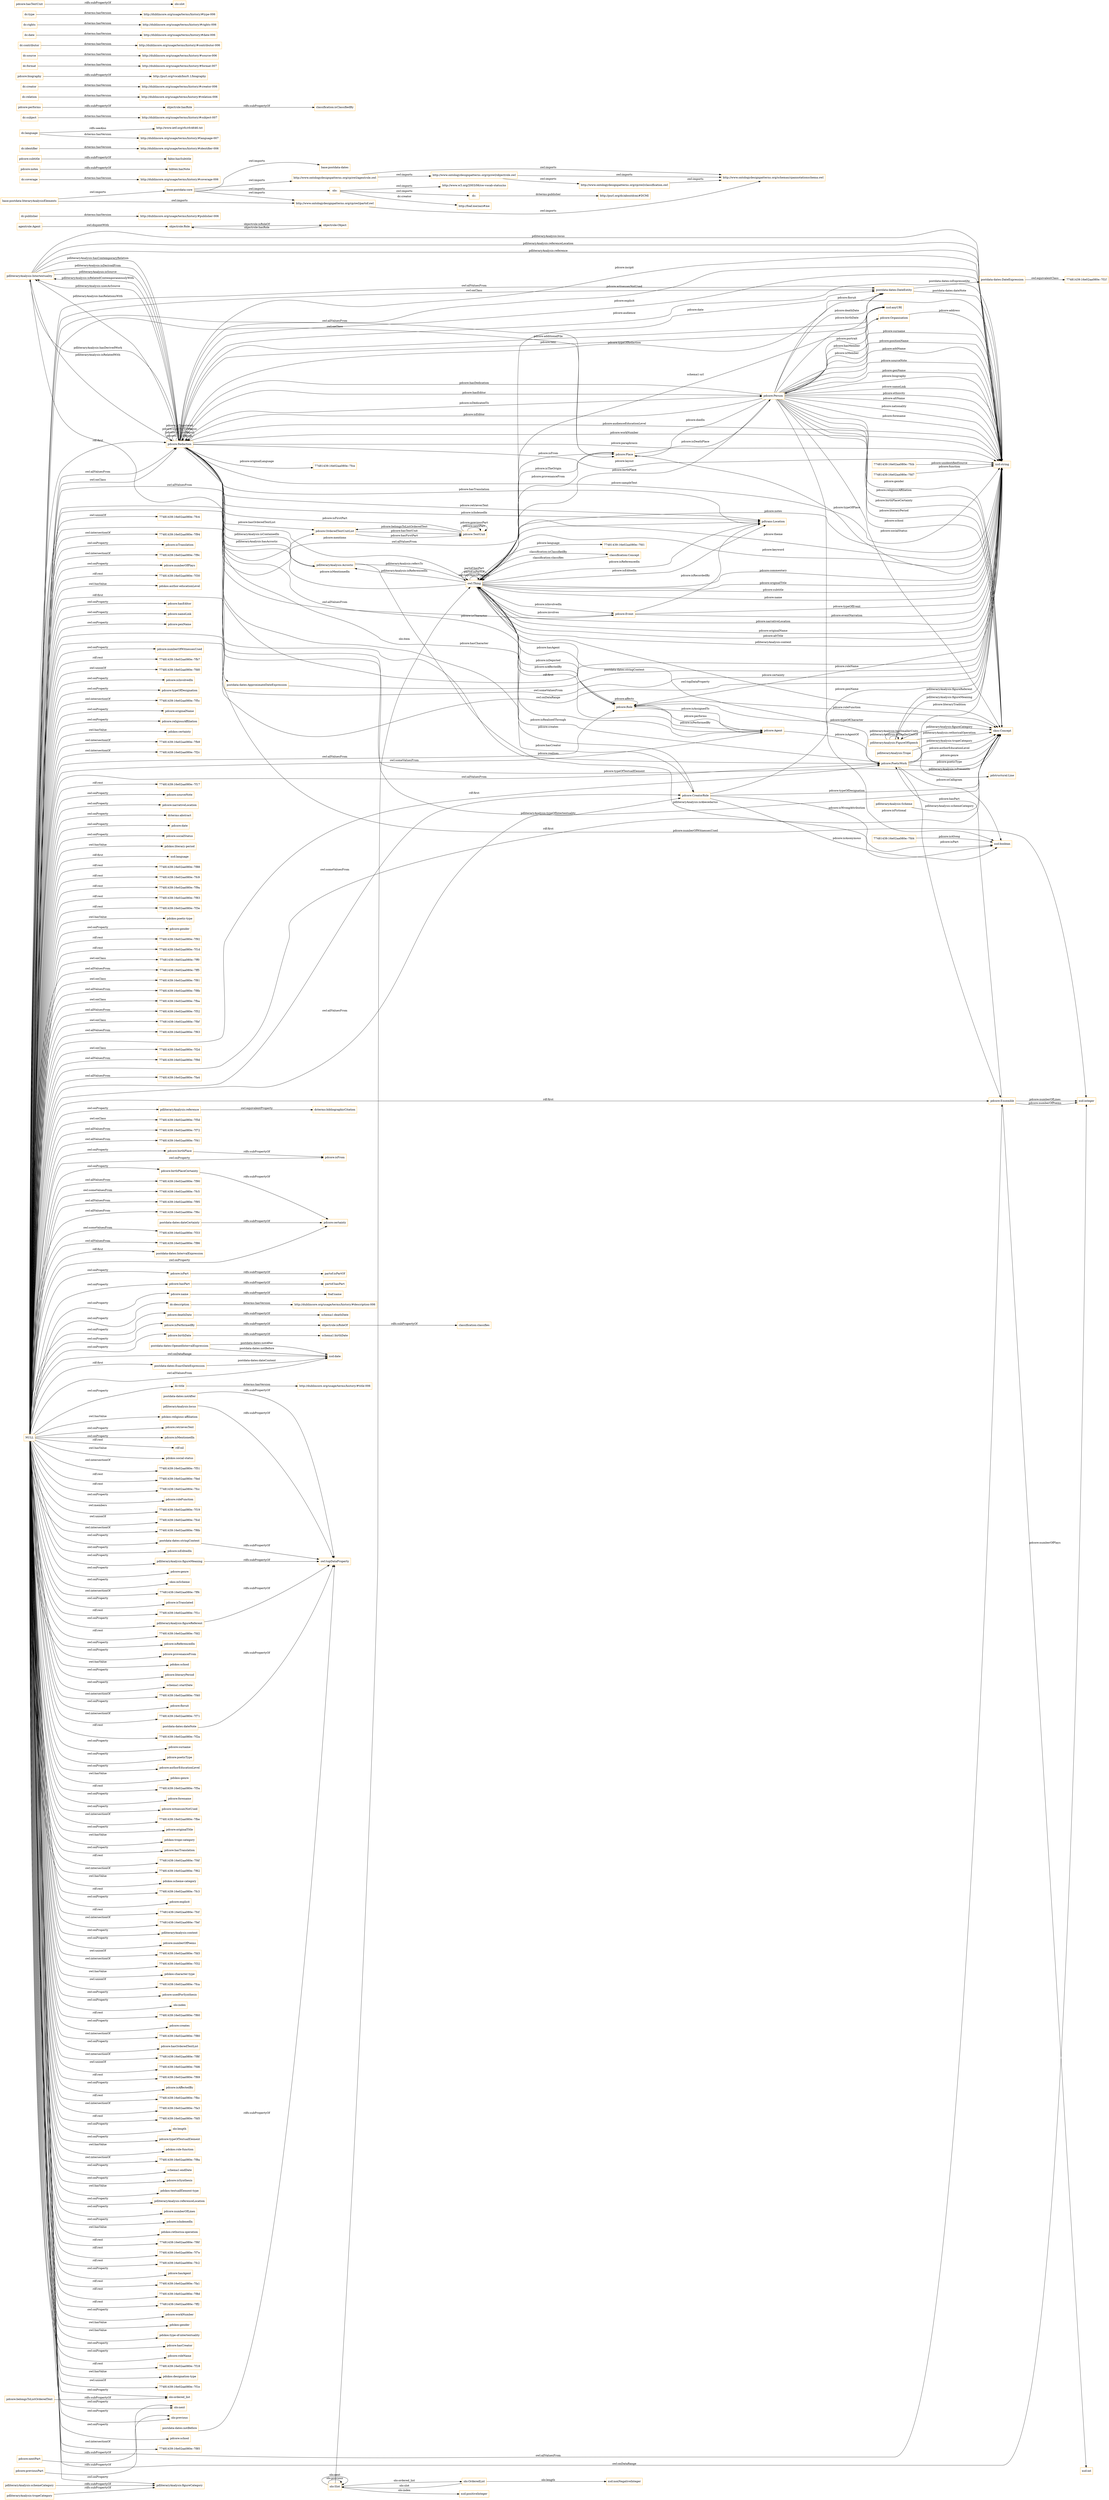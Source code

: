 digraph ar2dtool_diagram { 
rankdir=LR;
size="1501"
node [shape = rectangle, color="orange"]; "pdliteraryAnalysis:Intertextuality" "pdliteraryAnalysis:Trope" "77481439:16e02aa080e:-7ff0" "pdstructural:Line" "77481439:16e02aa080e:-7ff5" "pdliteraryAnalysis:Scheme" "pdliteraryAnalysis:Acrostic" "pdliteraryAnalysis:FigureOfSpeech" "pdcore:Role" "77481439:16e02aa080e:-7f81" "pdcore:OrderedTextUnitList" "77481439:16e02aa080e:-7f8b" "77481439:16e02aa080e:-7fba" "77481439:16e02aa080e:-7f52" "77481439:16e02aa080e:-7fbf" "agentrole:Agent" "77481439:16e02aa080e:-7f63" "pdcore:Agent" "77481439:16e02aa080e:-7f2d" "pdcore:CreatorRole" "pdcore:Person" "pdcore:Organisation" "77481439:16e02aa080e:-7f9d" "77481439:16e02aa080e:-7fd7" "77481439:16e02aa080e:-7fcb" "pdcore:Redaction" "pdcore:Ensemble" "77481439:16e02aa080e:-7fa4" "pdcore:TextUnit" "skos:Concept" "pdcore:Place" "postdata-dates:DateEntity" "77481439:16e02aa080e:-7f5d" "77481439:16e02aa080e:-7f72" "77481439:16e02aa080e:-7f41" "pdcore:Event" "pdtrans:Location" "77481439:16e02aa080e:-7f90" "77481439:16e02aa080e:-7fd4" "77481439:16e02aa080e:-7fc5" "77481439:16e02aa080e:-7f95" "77481439:16e02aa080e:-7f6c" "pdcore:PoeticWork" "77481439:16e02aa080e:-7f33" "77481439:16e02aa080e:-7f86" "owl:Thing" "objectrole:Role" "objectrole:Object" "olo:Slot" "olo:OrderedList" "postdata-dates:OpenedIntervalExpression" "77481439:16e02aa080e:-7f1f" "postdata-dates:IntervalExpression" "postdata-dates:ExactDateExpression" "postdata-dates:DateExpression" "postdata-dates:ApproximateDateExpression" "classification:Concept" ; /*classes style*/
	"pdliteraryAnalysis:reference" -> "dcterms:bibliographicCitation" [ label = "owl:equivalentProperty" ];
	"objectrole:isRoleOf" -> "classification:classifies" [ label = "rdfs:subPropertyOf" ];
	"dc:publisher" -> "http://dublincore.org/usage/terms/history/#publisher-006" [ label = "dcterms:hasVersion" ];
	"pdcore:birthPlace" -> "pdcore:isFrom" [ label = "rdfs:subPropertyOf" ];
	"http://www.ontologydesignpatterns.org/cp/owl/classification.owl" -> "http://www.ontologydesignpatterns.org/schemas/cpannotationschema.owl" [ label = "owl:imports" ];
	"pdcore:birthPlaceCertainty" -> "pdcore:certainty" [ label = "rdfs:subPropertyOf" ];
	"dc:coverage" -> "http://dublincore.org/usage/terms/history/#coverage-006" [ label = "dcterms:hasVersion" ];
	"pdcore:notes" -> "bibtex:hasNote" [ label = "rdfs:subPropertyOf" ];
	"http://www.ontologydesignpatterns.org/cp/owl/agentrole.owl" -> "http://www.ontologydesignpatterns.org/cp/owl/objectrole.owl" [ label = "owl:imports" ];
	"http://www.ontologydesignpatterns.org/cp/owl/agentrole.owl" -> "http://www.ontologydesignpatterns.org/schemas/cpannotationschema.owl" [ label = "owl:imports" ];
	"pdcore:subtitle" -> "fabio:hasSubtitle" [ label = "rdfs:subPropertyOf" ];
	"olo:" -> "http://www.w3.org/2003/06/sw-vocab-status/ns" [ label = "owl:imports" ];
	"olo:" -> "dc:" [ label = "owl:imports" ];
	"olo:" -> "http://foaf.me/zazi#me" [ label = "dc:creator" ];
	"dc:identifier" -> "http://dublincore.org/usage/terms/history/#identifier-006" [ label = "dcterms:hasVersion" ];
	"dc:language" -> "http://www.ietf.org/rfc/rfc4646.txt" [ label = "rdfs:seeAlso" ];
	"dc:language" -> "http://dublincore.org/usage/terms/history/#language-007" [ label = "dcterms:hasVersion" ];
	"pdcore:belongsToListOrderedText" -> "olo:ordered_list" [ label = "rdfs:subPropertyOf" ];
	"pdcore:isPart" -> "partof:isPartOf" [ label = "rdfs:subPropertyOf" ];
	"postdata-dates:dateCertainty" -> "pdcore:certainty" [ label = "rdfs:subPropertyOf" ];
	"dc:subject" -> "http://dublincore.org/usage/terms/history/#subject-007" [ label = "dcterms:hasVersion" ];
	"postdata-dates:notBefore" -> "owl:topDataProperty" [ label = "rdfs:subPropertyOf" ];
	"pdcore:performs" -> "objectrole:hasRole" [ label = "rdfs:subPropertyOf" ];
	"http://www.ontologydesignpatterns.org/cp/owl/objectrole.owl" -> "http://www.ontologydesignpatterns.org/cp/owl/classification.owl" [ label = "owl:imports" ];
	"http://www.ontologydesignpatterns.org/cp/owl/objectrole.owl" -> "http://www.ontologydesignpatterns.org/schemas/cpannotationschema.owl" [ label = "owl:imports" ];
	"dc:relation" -> "http://dublincore.org/usage/terms/history/#relation-006" [ label = "dcterms:hasVersion" ];
	"dc:creator" -> "http://dublincore.org/usage/terms/history/#creator-006" [ label = "dcterms:hasVersion" ];
	"pdcore:biography" -> "http://purl.org/vocab/bio/0.1/biography" [ label = "rdfs:subPropertyOf" ];
	"dc:format" -> "http://dublincore.org/usage/terms/history/#format-007" [ label = "dcterms:hasVersion" ];
	"pdcore:hasPart" -> "partof:hasPart" [ label = "rdfs:subPropertyOf" ];
	"pdcore:nextPart" -> "olo:next" [ label = "rdfs:subPropertyOf" ];
	"pdliteraryAnalysis:locus" -> "owl:topDataProperty" [ label = "rdfs:subPropertyOf" ];
	"pdcore:name" -> "foaf:name" [ label = "rdfs:subPropertyOf" ];
	"postdata-dates:dateNote" -> "owl:topDataProperty" [ label = "rdfs:subPropertyOf" ];
	"pdliteraryAnalysis:schemeCategory" -> "pdliteraryAnalysis:figureCategory" [ label = "rdfs:subPropertyOf" ];
	"dc:description" -> "http://dublincore.org/usage/terms/history/#description-006" [ label = "dcterms:hasVersion" ];
	"dc:source" -> "http://dublincore.org/usage/terms/history/#source-006" [ label = "dcterms:hasVersion" ];
	"base:postdata-literaryAnalysisElements" -> "base:postdata-core" [ label = "owl:imports" ];
	"base:postdata-literaryAnalysisElements" -> "http://www.ontologydesignpatterns.org/cp/owl/partof.owl" [ label = "owl:imports" ];
	"postdata-dates:notAfter" -> "owl:topDataProperty" [ label = "rdfs:subPropertyOf" ];
	"pdcore:deathDate" -> "schema1:deathDate" [ label = "rdfs:subPropertyOf" ];
	"pdcore:isPerformedBy" -> "objectrole:isRoleOf" [ label = "rdfs:subPropertyOf" ];
	"pdliteraryAnalysis:figureMeaning" -> "owl:topDataProperty" [ label = "rdfs:subPropertyOf" ];
	"agentrole:Agent" -> "objectrole:Role" [ label = "owl:disjointWith" ];
	"postdata-dates:DateExpression" -> "77481439:16e02aa080e:-7f1f" [ label = "owl:equivalentClass" ];
	"objectrole:hasRole" -> "classification:isClassifiedBy" [ label = "rdfs:subPropertyOf" ];
	"dc:contributor" -> "http://dublincore.org/usage/terms/history/#contributor-006" [ label = "dcterms:hasVersion" ];
	"base:postdata-core" -> "base:postdata-dates" [ label = "owl:imports" ];
	"base:postdata-core" -> "http://www.ontologydesignpatterns.org/cp/owl/partof.owl" [ label = "owl:imports" ];
	"base:postdata-core" -> "http://www.ontologydesignpatterns.org/cp/owl/agentrole.owl" [ label = "owl:imports" ];
	"base:postdata-core" -> "olo:" [ label = "owl:imports" ];
	"dc:date" -> "http://dublincore.org/usage/terms/history/#date-006" [ label = "dcterms:hasVersion" ];
	"dc:rights" -> "http://dublincore.org/usage/terms/history/#rights-006" [ label = "dcterms:hasVersion" ];
	"postdata-dates:stringContent" -> "owl:topDataProperty" [ label = "rdfs:subPropertyOf" ];
	"NULL" -> "pdcore:birthPlace" [ label = "owl:onProperty" ];
	"NULL" -> "pdskos:religious-affiliation" [ label = "owl:hasValue" ];
	"NULL" -> "pdcore:PoeticWork" [ label = "owl:allValuesFrom" ];
	"NULL" -> "pdcore:CreatorRole" [ label = "owl:someValuesFrom" ];
	"NULL" -> "pdcore:retrievesText" [ label = "owl:onProperty" ];
	"NULL" -> "77481439:16e02aa080e:-7f52" [ label = "owl:allValuesFrom" ];
	"NULL" -> "pdcore:PoeticWork" [ label = "rdf:first" ];
	"NULL" -> "pdcore:isMentionedIn" [ label = "owl:onProperty" ];
	"NULL" -> "pdcore:birthDate" [ label = "owl:onProperty" ];
	"NULL" -> "rdf:nil" [ label = "rdf:rest" ];
	"NULL" -> "pdskos:social-status" [ label = "owl:hasValue" ];
	"NULL" -> "77481439:16e02aa080e:-7f51" [ label = "owl:intersectionOf" ];
	"NULL" -> "pdcore:birthPlaceCertainty" [ label = "owl:onProperty" ];
	"NULL" -> "postdata-dates:IntervalExpression" [ label = "rdf:first" ];
	"NULL" -> "pdliteraryAnalysis:reference" [ label = "owl:onProperty" ];
	"NULL" -> "77481439:16e02aa080e:-7fed" [ label = "rdf:rest" ];
	"NULL" -> "77481439:16e02aa080e:-7fcc" [ label = "rdf:rest" ];
	"NULL" -> "pdcore:roleFunction" [ label = "owl:onProperty" ];
	"NULL" -> "olo:ordered_list" [ label = "owl:onProperty" ];
	"NULL" -> "77481439:16e02aa080e:-7f19" [ label = "owl:members" ];
	"NULL" -> "77481439:16e02aa080e:-7fcd" [ label = "owl:unionOf" ];
	"NULL" -> "77481439:16e02aa080e:-7f6b" [ label = "owl:intersectionOf" ];
	"NULL" -> "xsd:date" [ label = "owl:allValuesFrom" ];
	"NULL" -> "pdcore:Role" [ label = "owl:allValuesFrom" ];
	"NULL" -> "77481439:16e02aa080e:-7fa4" [ label = "owl:allValuesFrom" ];
	"NULL" -> "pdcore:isEditedIn" [ label = "owl:onProperty" ];
	"NULL" -> "pdcore:genre" [ label = "owl:onProperty" ];
	"NULL" -> "skos:inScheme" [ label = "owl:onProperty" ];
	"NULL" -> "pdcore:OrderedTextUnitList" [ label = "owl:allValuesFrom" ];
	"NULL" -> "77481439:16e02aa080e:-7ff4" [ label = "owl:intersectionOf" ];
	"NULL" -> "pdcore:CreatorRole" [ label = "owl:allValuesFrom" ];
	"NULL" -> "pdcore:isTranslated" [ label = "owl:onProperty" ];
	"NULL" -> "postdata-dates:DateEntity" [ label = "owl:onClass" ];
	"NULL" -> "pdcore:Ensemble" [ label = "owl:allValuesFrom" ];
	"NULL" -> "77481439:16e02aa080e:-7fba" [ label = "owl:onClass" ];
	"NULL" -> "77481439:16e02aa080e:-7f1c" [ label = "rdf:rest" ];
	"NULL" -> "dc:title" [ label = "owl:onProperty" ];
	"NULL" -> "77481439:16e02aa080e:-7fd2" [ label = "rdf:rest" ];
	"NULL" -> "77481439:16e02aa080e:-7f8b" [ label = "owl:allValuesFrom" ];
	"NULL" -> "pdcore:isReferencedIn" [ label = "owl:onProperty" ];
	"NULL" -> "pdcore:Agent" [ label = "owl:someValuesFrom" ];
	"NULL" -> "postdata-dates:ExactDateExpression" [ label = "rdf:first" ];
	"NULL" -> "pdcore:provenanceFrom" [ label = "owl:onProperty" ];
	"NULL" -> "pdskos:school" [ label = "owl:hasValue" ];
	"NULL" -> "skos:Concept" [ label = "rdf:first" ];
	"NULL" -> "pdcore:literaryPeriod" [ label = "owl:onProperty" ];
	"NULL" -> "schema1:startDate" [ label = "owl:onProperty" ];
	"NULL" -> "xsd:string" [ label = "owl:someValuesFrom" ];
	"NULL" -> "77481439:16e02aa080e:-7f40" [ label = "owl:intersectionOf" ];
	"NULL" -> "pdcore:floruit" [ label = "owl:onProperty" ];
	"NULL" -> "77481439:16e02aa080e:-7f71" [ label = "owl:intersectionOf" ];
	"NULL" -> "77481439:16e02aa080e:-7f2a" [ label = "rdf:rest" ];
	"NULL" -> "pdcore:surname" [ label = "owl:onProperty" ];
	"NULL" -> "xsd:string" [ label = "owl:onDataRange" ];
	"NULL" -> "pdcore:poeticType" [ label = "owl:onProperty" ];
	"NULL" -> "pdcore:authorEducationLevel" [ label = "owl:onProperty" ];
	"NULL" -> "pdskos:genre" [ label = "owl:hasValue" ];
	"NULL" -> "77481439:16e02aa080e:-7f5a" [ label = "rdf:rest" ];
	"NULL" -> "pdcore:forename" [ label = "owl:onProperty" ];
	"NULL" -> "77481439:16e02aa080e:-7f81" [ label = "owl:onClass" ];
	"NULL" -> "pdcore:name" [ label = "owl:onProperty" ];
	"NULL" -> "pdcore:witnessesNotUsed" [ label = "owl:onProperty" ];
	"NULL" -> "77481439:16e02aa080e:-7fbe" [ label = "owl:intersectionOf" ];
	"NULL" -> "77481439:16e02aa080e:-7f41" [ label = "owl:allValuesFrom" ];
	"NULL" -> "pdcore:originalTitle" [ label = "owl:onProperty" ];
	"NULL" -> "pdskos:trope-category" [ label = "owl:hasValue" ];
	"NULL" -> "pdcore:hasTranslation" [ label = "owl:onProperty" ];
	"NULL" -> "77481439:16e02aa080e:-7f4f" [ label = "rdf:rest" ];
	"NULL" -> "77481439:16e02aa080e:-7f62" [ label = "owl:intersectionOf" ];
	"NULL" -> "pdskos:scheme-category" [ label = "owl:hasValue" ];
	"NULL" -> "pdcore:Redaction" [ label = "owl:allValuesFrom" ];
	"NULL" -> "pdcore:isPart" [ label = "owl:onProperty" ];
	"NULL" -> "77481439:16e02aa080e:-7fc3" [ label = "rdf:rest" ];
	"NULL" -> "77481439:16e02aa080e:-7f63" [ label = "owl:allValuesFrom" ];
	"NULL" -> "pdliteraryAnalysis:figureMeaning" [ label = "owl:onProperty" ];
	"NULL" -> "pdcore:explicit" [ label = "owl:onProperty" ];
	"NULL" -> "77481439:16e02aa080e:-7fcf" [ label = "rdf:rest" ];
	"NULL" -> "77481439:16e02aa080e:-7fef" [ label = "owl:intersectionOf" ];
	"NULL" -> "pdliteraryAnalysis:content" [ label = "owl:onProperty" ];
	"NULL" -> "77481439:16e02aa080e:-7f72" [ label = "owl:allValuesFrom" ];
	"NULL" -> "pdcore:numberOfPoems" [ label = "owl:onProperty" ];
	"NULL" -> "77481439:16e02aa080e:-7fd3" [ label = "owl:unionOf" ];
	"NULL" -> "77481439:16e02aa080e:-7f32" [ label = "owl:intersectionOf" ];
	"NULL" -> "pdskos:character-type" [ label = "owl:hasValue" ];
	"NULL" -> "pdcore:isPerformedBy" [ label = "owl:onProperty" ];
	"NULL" -> "77481439:16e02aa080e:-7fca" [ label = "owl:unionOf" ];
	"NULL" -> "pdcore:usedForSynthesis" [ label = "owl:onProperty" ];
	"NULL" -> "olo:index" [ label = "owl:onProperty" ];
	"NULL" -> "olo:previous" [ label = "owl:onProperty" ];
	"NULL" -> "77481439:16e02aa080e:-7f6c" [ label = "owl:allValuesFrom" ];
	"NULL" -> "77481439:16e02aa080e:-7ff5" [ label = "owl:allValuesFrom" ];
	"NULL" -> "77481439:16e02aa080e:-7f9d" [ label = "owl:allValuesFrom" ];
	"NULL" -> "77481439:16e02aa080e:-7f60" [ label = "rdf:rest" ];
	"NULL" -> "pdcore:creates" [ label = "owl:onProperty" ];
	"NULL" -> "77481439:16e02aa080e:-7f80" [ label = "owl:intersectionOf" ];
	"NULL" -> "pdcore:hasOrderedTextList" [ label = "owl:onProperty" ];
	"NULL" -> "xsd:date" [ label = "owl:onDataRange" ];
	"NULL" -> "77481439:16e02aa080e:-7f8f" [ label = "owl:intersectionOf" ];
	"NULL" -> "77481439:16e02aa080e:-7fd6" [ label = "owl:unionOf" ];
	"NULL" -> "77481439:16e02aa080e:-7f69" [ label = "rdf:rest" ];
	"NULL" -> "pdcore:isAffectedBy" [ label = "owl:onProperty" ];
	"NULL" -> "77481439:16e02aa080e:-7fbc" [ label = "rdf:rest" ];
	"NULL" -> "77481439:16e02aa080e:-7fa3" [ label = "owl:intersectionOf" ];
	"NULL" -> "xsd:string" [ label = "rdf:first" ];
	"NULL" -> "77481439:16e02aa080e:-7fd5" [ label = "rdf:rest" ];
	"NULL" -> "olo:length" [ label = "owl:onProperty" ];
	"NULL" -> "pdcore:typeOfTextualElement" [ label = "owl:onProperty" ];
	"NULL" -> "77481439:16e02aa080e:-7f86" [ label = "owl:allValuesFrom" ];
	"NULL" -> "pdskos:role-function" [ label = "owl:hasValue" ];
	"NULL" -> "77481439:16e02aa080e:-7f8a" [ label = "owl:intersectionOf" ];
	"NULL" -> "schema1:endDate" [ label = "owl:onProperty" ];
	"NULL" -> "pdcore:isSynthesis" [ label = "owl:onProperty" ];
	"NULL" -> "pdskos:textualElement-type" [ label = "owl:hasValue" ];
	"NULL" -> "pdliteraryAnalysis:referenceLocation" [ label = "owl:onProperty" ];
	"NULL" -> "pdcore:numberOfLines" [ label = "owl:onProperty" ];
	"NULL" -> "77481439:16e02aa080e:-7f90" [ label = "owl:allValuesFrom" ];
	"NULL" -> "77481439:16e02aa080e:-7fbf" [ label = "owl:onClass" ];
	"NULL" -> "pdcore:isIndexedIn" [ label = "owl:onProperty" ];
	"NULL" -> "pdskos:rethorica-operation" [ label = "owl:hasValue" ];
	"NULL" -> "77481439:16e02aa080e:-7f6f" [ label = "rdf:rest" ];
	"NULL" -> "77481439:16e02aa080e:-7f7e" [ label = "rdf:rest" ];
	"NULL" -> "77481439:16e02aa080e:-7fc2" [ label = "rdf:rest" ];
	"NULL" -> "77481439:16e02aa080e:-7f2d" [ label = "owl:onClass" ];
	"NULL" -> "pdcore:hasAgent" [ label = "owl:onProperty" ];
	"NULL" -> "77481439:16e02aa080e:-7fa1" [ label = "rdf:rest" ];
	"NULL" -> "77481439:16e02aa080e:-7f8d" [ label = "rdf:rest" ];
	"NULL" -> "77481439:16e02aa080e:-7ff2" [ label = "rdf:rest" ];
	"NULL" -> "pdcore:workNumber" [ label = "owl:onProperty" ];
	"NULL" -> "pdskos:gender" [ label = "owl:hasValue" ];
	"NULL" -> "pdskos:type-of-intertextuality" [ label = "owl:hasValue" ];
	"NULL" -> "pdcore:hasCreator" [ label = "owl:onProperty" ];
	"NULL" -> "pdcore:roleName" [ label = "owl:onProperty" ];
	"NULL" -> "77481439:16e02aa080e:-7f18" [ label = "rdf:rest" ];
	"NULL" -> "pdskos:designation-type" [ label = "owl:hasValue" ];
	"NULL" -> "pdcore:deathDate" [ label = "owl:onProperty" ];
	"NULL" -> "77481439:16e02aa080e:-7f1e" [ label = "owl:unionOf" ];
	"NULL" -> "pdcore:isFrom" [ label = "owl:onProperty" ];
	"NULL" -> "dc:description" [ label = "owl:onProperty" ];
	"NULL" -> "pdcore:Redaction" [ label = "owl:onClass" ];
	"NULL" -> "pdcore:school" [ label = "owl:onProperty" ];
	"NULL" -> "77481439:16e02aa080e:-7f85" [ label = "owl:intersectionOf" ];
	"NULL" -> "xsd:integer" [ label = "owl:onDataRange" ];
	"NULL" -> "77481439:16e02aa080e:-7fc4" [ label = "owl:unionOf" ];
	"NULL" -> "pdliteraryAnalysis:figureReferent" [ label = "owl:onProperty" ];
	"NULL" -> "77481439:16e02aa080e:-7f94" [ label = "owl:intersectionOf" ];
	"NULL" -> "77481439:16e02aa080e:-7f33" [ label = "owl:someValuesFrom" ];
	"NULL" -> "pdcore:isTranslation" [ label = "owl:onProperty" ];
	"NULL" -> "77481439:16e02aa080e:-7f9c" [ label = "owl:intersectionOf" ];
	"NULL" -> "pdcore:numberOfPlays" [ label = "owl:onProperty" ];
	"NULL" -> "pdcore:Place" [ label = "owl:onClass" ];
	"NULL" -> "77481439:16e02aa080e:-7f30" [ label = "rdf:rest" ];
	"NULL" -> "77481439:16e02aa080e:-7f5d" [ label = "owl:onClass" ];
	"NULL" -> "pdskos:author-educationLevel" [ label = "owl:hasValue" ];
	"NULL" -> "pdcore:hasEditor" [ label = "owl:onProperty" ];
	"NULL" -> "pdcore:nameLink" [ label = "owl:onProperty" ];
	"NULL" -> "pdcore:Ensemble" [ label = "rdf:first" ];
	"NULL" -> "pdcore:hasPart" [ label = "owl:onProperty" ];
	"NULL" -> "pdcore:penName" [ label = "owl:onProperty" ];
	"NULL" -> "pdcore:numberOfWitnessesUsed" [ label = "owl:onProperty" ];
	"NULL" -> "77481439:16e02aa080e:-7fb7" [ label = "rdf:rest" ];
	"NULL" -> "77481439:16e02aa080e:-7fd0" [ label = "owl:unionOf" ];
	"NULL" -> "pdcore:isInvolvedIn" [ label = "owl:onProperty" ];
	"NULL" -> "pdcore:typeOfDesignation" [ label = "owl:onProperty" ];
	"NULL" -> "pdtrans:Location" [ label = "owl:allValuesFrom" ];
	"NULL" -> "pdcore:Redaction" [ label = "rdf:first" ];
	"NULL" -> "77481439:16e02aa080e:-7ff0" [ label = "owl:onClass" ];
	"NULL" -> "77481439:16e02aa080e:-7f5c" [ label = "owl:intersectionOf" ];
	"NULL" -> "pdcore:originalName" [ label = "owl:onProperty" ];
	"NULL" -> "pdcore:religiousAffiliation" [ label = "owl:onProperty" ];
	"NULL" -> "olo:next" [ label = "owl:onProperty" ];
	"NULL" -> "pdskos:certainty" [ label = "owl:hasValue" ];
	"NULL" -> "77481439:16e02aa080e:-7fb9" [ label = "owl:intersectionOf" ];
	"NULL" -> "77481439:16e02aa080e:-7f2c" [ label = "owl:intersectionOf" ];
	"NULL" -> "77481439:16e02aa080e:-7f17" [ label = "rdf:rest" ];
	"NULL" -> "pdcore:sourceNote" [ label = "owl:onProperty" ];
	"NULL" -> "pdcore:narrativeLocation" [ label = "owl:onProperty" ];
	"NULL" -> "dcterms:abstract" [ label = "owl:onProperty" ];
	"NULL" -> "pdcore:certainty" [ label = "owl:onProperty" ];
	"NULL" -> "pdcore:date" [ label = "owl:onProperty" ];
	"NULL" -> "postdata-dates:ApproximateDateExpression" [ label = "rdf:first" ];
	"NULL" -> "pdcore:Place" [ label = "owl:allValuesFrom" ];
	"NULL" -> "pdcore:socialStatus" [ label = "owl:onProperty" ];
	"NULL" -> "pdskos:literary-period" [ label = "owl:hasValue" ];
	"NULL" -> "postdata-dates:DateEntity" [ label = "owl:allValuesFrom" ];
	"NULL" -> "77481439:16e02aa080e:-7fc5" [ label = "owl:someValuesFrom" ];
	"NULL" -> "xsd:language" [ label = "rdf:first" ];
	"NULL" -> "77481439:16e02aa080e:-7f88" [ label = "rdf:rest" ];
	"NULL" -> "77481439:16e02aa080e:-7fc9" [ label = "rdf:rest" ];
	"NULL" -> "77481439:16e02aa080e:-7f9a" [ label = "rdf:rest" ];
	"NULL" -> "77481439:16e02aa080e:-7f83" [ label = "rdf:rest" ];
	"NULL" -> "77481439:16e02aa080e:-7f95" [ label = "owl:allValuesFrom" ];
	"NULL" -> "postdata-dates:stringContent" [ label = "owl:onProperty" ];
	"NULL" -> "pdliteraryAnalysis:figureCategory" [ label = "owl:onProperty" ];
	"NULL" -> "77481439:16e02aa080e:-7f3e" [ label = "rdf:rest" ];
	"NULL" -> "pdskos:poetic-type" [ label = "owl:hasValue" ];
	"NULL" -> "pdcore:gender" [ label = "owl:onProperty" ];
	"NULL" -> "77481439:16e02aa080e:-7f92" [ label = "rdf:rest" ];
	"NULL" -> "pdcore:Event" [ label = "owl:allValuesFrom" ];
	"NULL" -> "77481439:16e02aa080e:-7f1d" [ label = "rdf:rest" ];
	"dc:" -> "http://purl.org/dc/aboutdcmi#DCMI" [ label = "dcterms:publisher" ];
	"dc:title" -> "http://dublincore.org/usage/terms/history/#title-006" [ label = "dcterms:hasVersion" ];
	"pdliteraryAnalysis:tropeCategory" -> "pdliteraryAnalysis:figureCategory" [ label = "rdfs:subPropertyOf" ];
	"dc:type" -> "http://dublincore.org/usage/terms/history/#type-006" [ label = "dcterms:hasVersion" ];
	"pdliteraryAnalysis:figureReferent" -> "owl:topDataProperty" [ label = "rdfs:subPropertyOf" ];
	"pdcore:previousPart" -> "olo:previous" [ label = "rdfs:subPropertyOf" ];
	"pdcore:hasTextUnit" -> "olo:slot" [ label = "rdfs:subPropertyOf" ];
	"pdcore:birthDate" -> "schema1:birthDate" [ label = "rdfs:subPropertyOf" ];
	"http://www.ontologydesignpatterns.org/cp/owl/partof.owl" -> "http://www.ontologydesignpatterns.org/schemas/cpannotationschema.owl" [ label = "owl:imports" ];
	"pdcore:Redaction" -> "owl:Thing" [ label = "pdcore:mentions" ];
	"pdliteraryAnalysis:Scheme" -> "skos:Concept" [ label = "pdliteraryAnalysis:schemeCategory" ];
	"pdcore:Person" -> "xsd:boolean" [ label = "pdcore:isFictional" ];
	"owl:Thing" -> "pdcore:Role" [ label = "pdcore:hasAgent" ];
	"pdliteraryAnalysis:Trope" -> "skos:Concept" [ label = "pdliteraryAnalysis:tropeCategory" ];
	"owl:Thing" -> "owl:Thing" [ label = "owl:topObjectProperty" ];
	"pdcore:Redaction" -> "pdliteraryAnalysis:Intertextuality" [ label = "pdliteraryAnalysis:isRelatedContemporaneouslyWith" ];
	"pdcore:Role" -> "pdcore:Agent" [ label = "pdcore:isPerformedBy" ];
	"pdcore:Redaction" -> "pdcore:Redaction" [ label = "pdcore:isSynthesis" ];
	"pdliteraryAnalysis:FigureOfSpeech" -> "skos:Concept" [ label = "pdliteraryAnalysis:rethoricalOperation" ];
	"pdliteraryAnalysis:FigureOfSpeech" -> "pdliteraryAnalysis:FigureOfSpeech" [ label = "pdliteraryAnalysis:isSmallerUnitOf" ];
	"owl:Thing" -> "xsd:string" [ label = "pdcore:narrativeLocation" ];
	"pdcore:CreatorRole" -> "xsd:string" [ label = "pdcore:penName" ];
	"pdcore:Ensemble" -> "xsd:integer" [ label = "pdcore:numberOfLines" ];
	"pdcore:Redaction" -> "pdcore:Redaction" [ label = "pdcore:isTranslation" ];
	"pdcore:Redaction" -> "xsd:string" [ label = "pdcore:audienceEducationLevel" ];
	"pdcore:Event" -> "xsd:string" [ label = "pdcore:eventNarration" ];
	"owl:Thing" -> "xsd:string" [ label = "pdcore:originalName" ];
	"pdcore:Redaction" -> "xsd:string" [ label = "pdcore:workNumber" ];
	"pdcore:OrderedTextUnitList" -> "pdcore:TextUnit" [ label = "pdcore:hasTextUnit" ];
	"pdcore:Redaction" -> "pdliteraryAnalysis:Intertextuality" [ label = "pdliteraryAnalysis:usesAsSource" ];
	"pdcore:Redaction" -> "pdcore:Person" [ label = "pdcore:hasEditor" ];
	"owl:Thing" -> "pdliteraryAnalysis:Acrostic" [ label = "pdliteraryAnalysis:isReferencedIn" ];
	"olo:Slot" -> "olo:Slot" [ label = "olo:previous" ];
	"pdcore:Person" -> "pdcore:Redaction" [ label = "pdcore:isEditor" ];
	"owl:Thing" -> "xsd:string" [ label = "pdcore:altTitle" ];
	"pdliteraryAnalysis:FigureOfSpeech" -> "xsd:string" [ label = "pdliteraryAnalysis:figureReferent" ];
	"pdcore:Person" -> "postdata-dates:DateEntity" [ label = "pdcore:floruit" ];
	"pdcore:Person" -> "xsd:string" [ label = "pdcore:surname" ];
	"postdata-dates:DateEntity" -> "postdata-dates:DateExpression" [ label = "postdata-dates:isExpressedAs" ];
	"pdcore:Person" -> "xsd:string" [ label = "pdcore:positionName" ];
	"pdcore:TextUnit" -> "pdcore:TextUnit" [ label = "pdcore:nextPart" ];
	"owl:Thing" -> "pdcore:Role" [ label = "pdcore:isAffectedBy" ];
	"owl:Thing" -> "pdcore:CreatorRole" [ label = "pdcore:hasCreator" ];
	"pdliteraryAnalysis:Acrostic" -> "owl:Thing" [ label = "pdliteraryAnalysis:refersTo" ];
	"classification:Concept" -> "owl:Thing" [ label = "classification:classifies" ];
	"pdcore:Redaction" -> "pdcore:Person" [ label = "pdcore:isDedicatedTo" ];
	"pdcore:Person" -> "pdcore:Redaction" [ label = "pdcore:hasDedication" ];
	"pdcore:Redaction" -> "xsd:string" [ label = "pdcore:paraphrasis" ];
	"owl:Thing" -> "pdtrans:Location" [ label = "pdcore:isEditedIn" ];
	"pdcore:Event" -> "xsd:string" [ label = "pdcore:typeOfEvent" ];
	"pdcore:TextUnit" -> "pdcore:TextUnit" [ label = "pdcore:previousPart" ];
	"postdata-dates:DateEntity" -> "xsd:string" [ label = "postdata-dates:dateNote" ];
	"owl:Thing" -> "xsd:string" [ label = "pdliteraryAnalysis:content" ];
	"pdcore:Person" -> "postdata-dates:DateEntity" [ label = "pdcore:deathDate" ];
	"pdcore:Role" -> "pdcore:Agent" [ label = "pdcore:isAssignedTo" ];
	"pdcore:Person" -> "owl:Thing" [ label = "pdcore:birthPlace" ];
	"pdcore:Role" -> "pdcore:Role" [ label = "pdcore:affects" ];
	"pdcore:Person" -> "xsd:string" [ label = "pdcore:addName" ];
	"postdata-dates:OpenedIntervalExpression" -> "xsd:date" [ label = "postdata-dates:notBefore" ];
	"pdcore:Event" -> "pdtrans:Location" [ label = "pdcore:isRecordedBy" ];
	"pdcore:Place" -> "owl:Thing" [ label = "pdcore:isTheOrigin" ];
	"pdliteraryAnalysis:Intertextuality" -> "pdcore:Redaction" [ label = "pdliteraryAnalysis:isRelatedWith" ];
	"pdcore:CreatorRole" -> "xsd:boolean" [ label = "pdcore:isAnonymous" ];
	"pdcore:Redaction" -> "pdcore:Agent" [ label = "pdcore:hasCharacter" ];
	"pdliteraryAnalysis:Intertextuality" -> "pdcore:Redaction" [ label = "pdliteraryAnalysis:hasContemporaryRelation" ];
	"pdcore:Redaction" -> "xsd:anyURI" [ label = "pdcore:text" ];
	"pdcore:Redaction" -> "xsd:string" [ label = "pdcore:layout" ];
	"pdcore:Redaction" -> "xsd:anyURI" [ label = "pdcore:additionalFile" ];
	"pdcore:PoeticWork" -> "xsd:boolean" [ label = "pdcore:isCalligram" ];
	"olo:Slot" -> "olo:OrderedList" [ label = "olo:ordered_list" ];
	"pdliteraryAnalysis:Intertextuality" -> "pdcore:Redaction" [ label = "pdliteraryAnalysis:isDerivedFrom" ];
	"pdliteraryAnalysis:Intertextuality" -> "xsd:string" [ label = "pdliteraryAnalysis:locus" ];
	"pdcore:Redaction" -> "skos:Concept" [ label = "pdcore:typeOfTextualElement" ];
	"olo:OrderedList" -> "xsd:nonNegativeInteger" [ label = "olo:length" ];
	"owl:Thing" -> "pdcore:Event" [ label = "pdcore:isInvolvedIn" ];
	"pdcore:Redaction" -> "pdcore:PoeticWork" [ label = "pdcore:realises" ];
	"pdcore:PoeticWork" -> "pdcore:Redaction" [ label = "pdcore:isRealisedThrough" ];
	"pdcore:Person" -> "skos:Concept" [ label = "pdcore:religiousAffiliation" ];
	"pdliteraryAnalysis:FigureOfSpeech" -> "skos:Concept" [ label = "pdliteraryAnalysis:figureCategory" ];
	"owl:Thing" -> "xsd:string" [ label = "pdcore:notes" ];
	"pdcore:Person" -> "xsd:string" [ label = "pdcore:sourceNote" ];
	"pdcore:Redaction" -> "xsd:string" [ label = "pdcore:sampleText" ];
	"pdcore:Redaction" -> "xsd:string" [ label = "pdcore:incipit" ];
	"pdcore:Person" -> "postdata-dates:DateEntity" [ label = "pdcore:birthDate" ];
	"pdcore:Person" -> "skos:Concept" [ label = "pdcore:birthPlaceCertainty" ];
	"pdcore:Person" -> "skos:Concept" [ label = "pdcore:literaryPeriod" ];
	"pdcore:Ensemble" -> "pdcore:PoeticWork" [ label = "pdcore:hasPart" ];
	"postdata-dates:ExactDateExpression" -> "xsd:date" [ label = "postdata-dates:dateContent" ];
	"pdcore:PoeticWork" -> "owl:Thing" [ label = "owl:topDataProperty" ];
	"pdcore:Person" -> "xsd:string" [ label = "pdcore:genName" ];
	"pdcore:TextUnit" -> "pdcore:Redaction" [ label = "pdcore:isFirstPart" ];
	"pdcore:Redaction" -> "pdcore:Redaction" [ label = "pdcore:usedForSynthesis" ];
	"pdcore:Redaction" -> "pdliteraryAnalysis:Intertextuality" [ label = "pdliteraryAnalysis:hasRelationsWith" ];
	"pdcore:Person" -> "xsd:string" [ label = "pdcore:biography" ];
	"pdcore:CreatorRole" -> "skos:Concept" [ label = "pdcore:typeOfDesignation" ];
	"owl:Thing" -> "skos:Concept" [ label = "pdcore:certainty" ];
	"pdcore:PoeticWork" -> "pdcore:Ensemble" [ label = "pdcore:isPart" ];
	"olo:OrderedList" -> "olo:Slot" [ label = "olo:slot" ];
	"pdcore:TextUnit" -> "pdcore:OrderedTextUnitList" [ label = "pdcore:belongsToListOrderedText" ];
	"pdcore:Person" -> "skos:Concept" [ label = "pdcore:school" ];
	"olo:Slot" -> "olo:Slot" [ label = "olo:next" ];
	"pdcore:Redaction" -> "pdcore:Redaction" [ label = "pdcore:isTranslated" ];
	"owl:Thing" -> "xsd:anyURI" [ label = "schema1:url" ];
	"owl:Thing" -> "pdtrans:Location" [ label = "pdcore:isReferencedIn" ];
	"pdcore:PoeticWork" -> "xsd:string" [ label = "pdcore:literaryTradition" ];
	"postdata-dates:ApproximateDateExpression" -> "xsd:string" [ label = "postdata-dates:stringContent" ];
	"pdcore:Person" -> "pdcore:Place" [ label = "pdcore:diedIn" ];
	"77481439:16e02aa080e:-7fcb" -> "xsd:string" [ label = "pdcore:unidentifiedSource" ];
	"pdcore:CreatorRole" -> "owl:Thing" [ label = "pdcore:creates" ];
	"pdliteraryAnalysis:Intertextuality" -> "pdcore:Redaction" [ label = "pdliteraryAnalysis:isSource" ];
	"owl:Thing" -> "xsd:string" [ label = "pdcore:theme" ];
	"pdliteraryAnalysis:FigureOfSpeech" -> "pdstructural:Line" [ label = "pdliteraryAnalysis:isPresentIn" ];
	"pdliteraryAnalysis:FigureOfSpeech" -> "xsd:string" [ label = "pdliteraryAnalysis:figureMeaning" ];
	"pdcore:Event" -> "owl:Thing" [ label = "pdcore:involves" ];
	"postdata-dates:OpenedIntervalExpression" -> "xsd:date" [ label = "postdata-dates:notAfter" ];
	"pdcore:Role" -> "skos:Concept" [ label = "pdcore:roleFunction" ];
	"pdcore:PoeticWork" -> "skos:Concept" [ label = "pdcore:poeticType" ];
	"pdcore:Place" -> "xsd:string" [ label = "pdcore:typeOfPlace" ];
	"olo:Slot" -> "owl:Thing" [ label = "olo:item" ];
	"pdliteraryAnalysis:Intertextuality" -> "xsd:string" [ label = "pdliteraryAnalysis:referenceLocation" ];
	"pdcore:Person" -> "xsd:string" [ label = "pdcore:nameLink" ];
	"owl:Thing" -> "pdcore:Place" [ label = "pdcore:provenanceFrom" ];
	"pdcore:Redaction" -> "pdliteraryAnalysis:Intertextuality" [ label = "pdliteraryAnalysis:hasDerivedWork" ];
	"pdcore:Ensemble" -> "xsd:int" [ label = "pdcore:numberOfPlays" ];
	"owl:Thing" -> "xsd:string" [ label = "pdcore:keyword" ];
	"pdcore:Person" -> "xsd:string" [ label = "pdcore:ethnicity" ];
	"pdcore:Redaction" -> "pdtrans:Location" [ label = "pdcore:isIndexedIn" ];
	"77481439:16e02aa080e:-7fd4" -> "xsd:boolean" [ label = "pdcore:isASong" ];
	"pdcore:Person" -> "xsd:string" [ label = "pdcore:altName" ];
	"pdcore:Agent" -> "pdcore:Role" [ label = "pdcore:performs" ];
	"owl:Thing" -> "xsd:string" [ label = "pdcore:commentary" ];
	"owl:Thing" -> "xsd:string" [ label = "pdcore:originalTitle" ];
	"pdcore:Redaction" -> "pdliteraryAnalysis:Acrostic" [ label = "pdliteraryAnalysis:hasAcrostic" ];
	"owl:Thing" -> "classification:Concept" [ label = "classification:isClassifiedBy" ];
	"pdcore:Person" -> "skos:Concept" [ label = "pdcore:socialStatus" ];
	"owl:Thing" -> "owl:Thing" [ label = "partof:isPartOf" ];
	"pdcore:Redaction" -> "pdcore:OrderedTextUnitList" [ label = "pdcore:hasOrderedTextList" ];
	"pdcore:Agent" -> "pdcore:Redaction" [ label = "pdcore:isCharacter" ];
	"olo:Slot" -> "xsd:positiveInteger" [ label = "olo:index" ];
	"77481439:16e02aa080e:-7fd7" -> "xsd:string" [ label = "pdcore:function" ];
	"pdcore:PoeticWork" -> "skos:Concept" [ label = "pdcore:authorEducationLevel" ];
	"owl:Thing" -> "pdcore:Place" [ label = "pdcore:isFrom" ];
	"pdcore:Redaction" -> "pdtrans:Location" [ label = "pdcore:hasTranslation" ];
	"pdcore:CreatorRole" -> "xsd:boolean" [ label = "pdcore:isWrongAttribution" ];
	"pdcore:Redaction" -> "xsd:string" [ label = "pdcore:witnessesNotUsed" ];
	"pdcore:Role" -> "xsd:string" [ label = "pdcore:roleName" ];
	"pdcore:Role" -> "owl:Thing" [ label = "pdcore:isDepicted" ];
	"owl:Thing" -> "postdata-dates:DateEntity" [ label = "pdcore:date" ];
	"pdliteraryAnalysis:Acrostic" -> "pdcore:Redaction" [ label = "pdliteraryAnalysis:isContainedIn" ];
	"objectrole:Object" -> "objectrole:Role" [ label = "objectrole:hasRole" ];
	"pdcore:Person" -> "xsd:string" [ label = "pdcore:nationality" ];
	"pdliteraryAnalysis:Intertextuality" -> "xsd:string" [ label = "pdliteraryAnalysis:reference" ];
	"owl:Thing" -> "pdcore:Redaction" [ label = "pdcore:isMentionedIn" ];
	"pdcore:OrderedTextUnitList" -> "pdcore:TextUnit" [ label = "pdcore:hasFirstPart" ];
	"pdcore:Person" -> "pdcore:Organisation" [ label = "pdcore:isMember" ];
	"pdcore:Person" -> "xsd:anyURI" [ label = "pdcore:portrait" ];
	"pdcore:Role" -> "skos:Concept" [ label = "pdcore:typeOfCharacter" ];
	"pdcore:Organisation" -> "xsd:string" [ label = "pdcore:address" ];
	"pdcore:Organisation" -> "pdcore:Person" [ label = "pdcore:hasMember" ];
	"pdcore:Redaction" -> "xsd:string" [ label = "pdcore:explicit" ];
	"owl:Thing" -> "xsd:string" [ label = "pdcore:subtitle" ];
	"pdcore:Agent" -> "pdcore:PoeticWork" [ label = "pdcore:isAgentOf" ];
	"pdcore:Redaction" -> "pdtrans:Location" [ label = "pdcore:retrievesText" ];
	"pdcore:Person" -> "skos:Concept" [ label = "pdcore:gender" ];
	"pdcore:PoeticWork" -> "skos:Concept" [ label = "pdcore:genre" ];
	"owl:Thing" -> "xsd:string" [ label = "pdcore:name" ];
	"pdliteraryAnalysis:Acrostic" -> "xsd:boolean" [ label = "pdliteraryAnalysis:isAbecedarius" ];
	"pdcore:Person" -> "xsd:string" [ label = "pdcore:forename" ];
	"pdcore:Ensemble" -> "xsd:integer" [ label = "pdcore:numberOfPoems" ];
	"pdcore:Redaction" -> "xsd:string" [ label = "pdcore:audience" ];
	"pdcore:Redaction" -> "xsd:string" [ label = "pdcore:typeOfRedaction" ];
	"pdcore:Redaction" -> "xsd:integer" [ label = "pdcore:numberOfWitnessesUsed" ];
	"pdcore:Redaction" -> "77481439:16e02aa080e:-7fce" [ label = "pdcore:originalLanguage" ];
	"pdliteraryAnalysis:Intertextuality" -> "skos:Concept" [ label = "pdliteraryAnalysis:typeOfIntertextuality" ];
	"owl:Thing" -> "owl:Thing" [ label = "partof:hasPart" ];
	"pdcore:Place" -> "pdcore:Person" [ label = "pdcore:isDeathPlace" ];
	"owl:Thing" -> "77481439:16e02aa080e:-7fd1" [ label = "pdcore:language" ];
	"objectrole:Role" -> "objectrole:Object" [ label = "objectrole:isRoleOf" ];
	"pdliteraryAnalysis:FigureOfSpeech" -> "pdliteraryAnalysis:FigureOfSpeech" [ label = "pdliteraryAnalysis:hasSmallerUnits" ];

}
